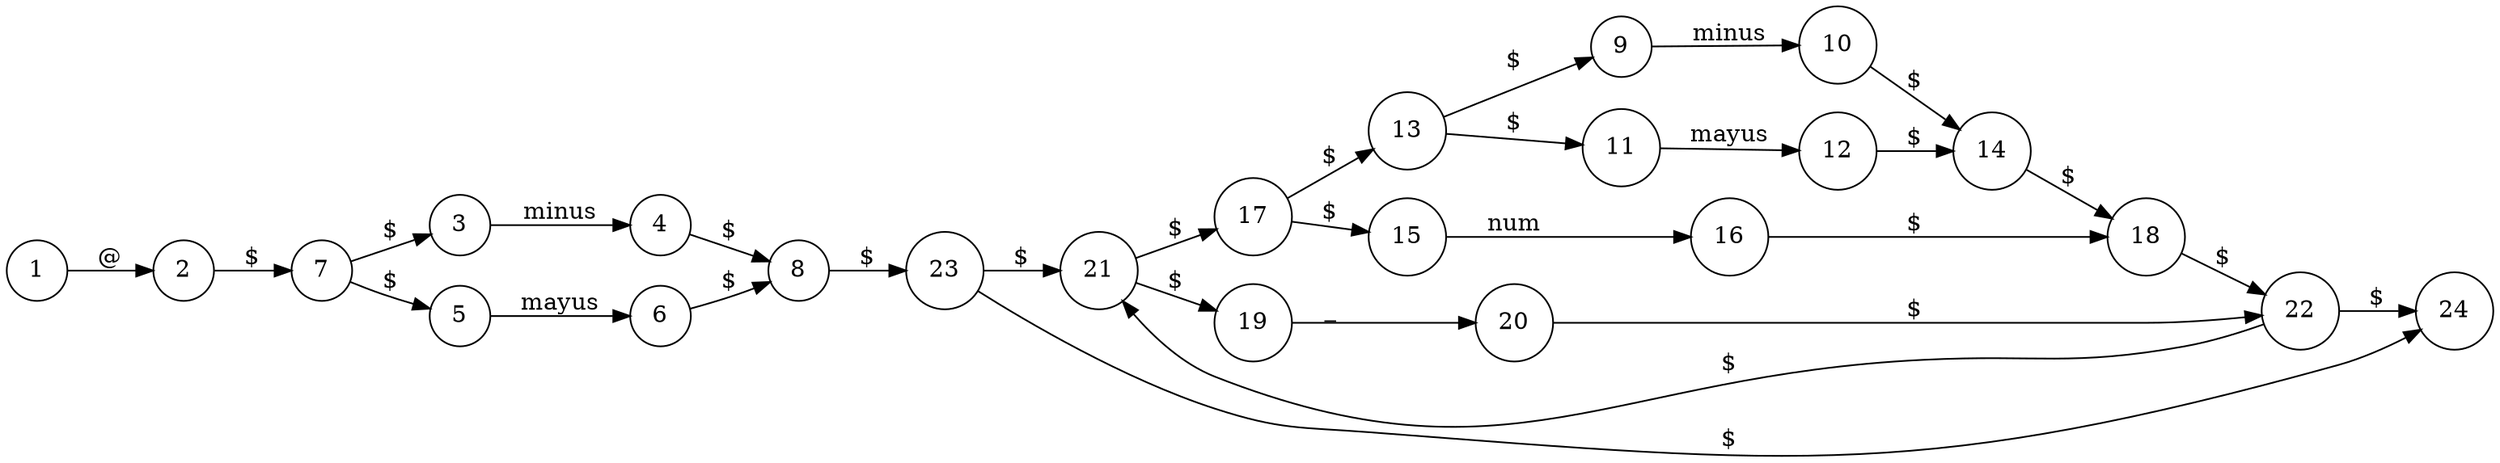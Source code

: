 digraph afd {
rankdir=LR;
"nodo1"[shape=circle,label="1"]
"nodo2"[shape=circle,label="2"]
"nodo1"->"nodo2"[label="@"]
"nodo3"[shape=circle,label="3"]
"nodo4"[shape=circle,label="4"]
"nodo3"->"nodo4"[label="minus"]
"nodo5"[shape=circle,label="5"]
"nodo6"[shape=circle,label="6"]
"nodo5"->"nodo6"[label="mayus"]
"nodo7"[shape=circle,label="7"]
"nodo7"->"nodo5"[label="$"]
"nodo7"->"nodo3"[label="$"]
"nodo8"[shape=circle,label="8"]
"nodo6"->"nodo8"[label="$"]
"nodo4"->"nodo8"[label="$"]
"nodo2"->"nodo7"[label="$"]
"nodo9"[shape=circle,label="9"]
"nodo10"[shape=circle,label="10"]
"nodo9"->"nodo10"[label="minus"]
"nodo11"[shape=circle,label="11"]
"nodo12"[shape=circle,label="12"]
"nodo11"->"nodo12"[label="mayus"]
"nodo13"[shape=circle,label="13"]
"nodo13"->"nodo11"[label="$"]
"nodo13"->"nodo9"[label="$"]
"nodo14"[shape=circle,label="14"]
"nodo12"->"nodo14"[label="$"]
"nodo10"->"nodo14"[label="$"]
"nodo15"[shape=circle,label="15"]
"nodo16"[shape=circle,label="16"]
"nodo15"->"nodo16"[label="num"]
"nodo17"[shape=circle,label="17"]
"nodo17"->"nodo15"[label="$"]
"nodo17"->"nodo13"[label="$"]
"nodo18"[shape=circle,label="18"]
"nodo16"->"nodo18"[label="$"]
"nodo14"->"nodo18"[label="$"]
"nodo19"[shape=circle,label="19"]
"nodo20"[shape=circle,label="20"]
"nodo19"->"nodo20"[label="_"]
"nodo21"[shape=circle,label="21"]
"nodo21"->"nodo19"[label="$"]
"nodo21"->"nodo17"[label="$"]
"nodo22"[shape=circle,label="22"]
"nodo20"->"nodo22"[label="$"]
"nodo18"->"nodo22"[label="$"]
"nodo23"[shape=circle,label="23"]
"nodo23"->"nodo21"[label="$"]
"nodo24"[shape=circle,label="24"]
"nodo22"->"nodo24"[label="$"]
"nodo23"->"nodo24"[label="$" constraint=false]
"nodo22"->"nodo21"[label="$" constraint=false]
"nodo8"->"nodo23"[label="$"]
}